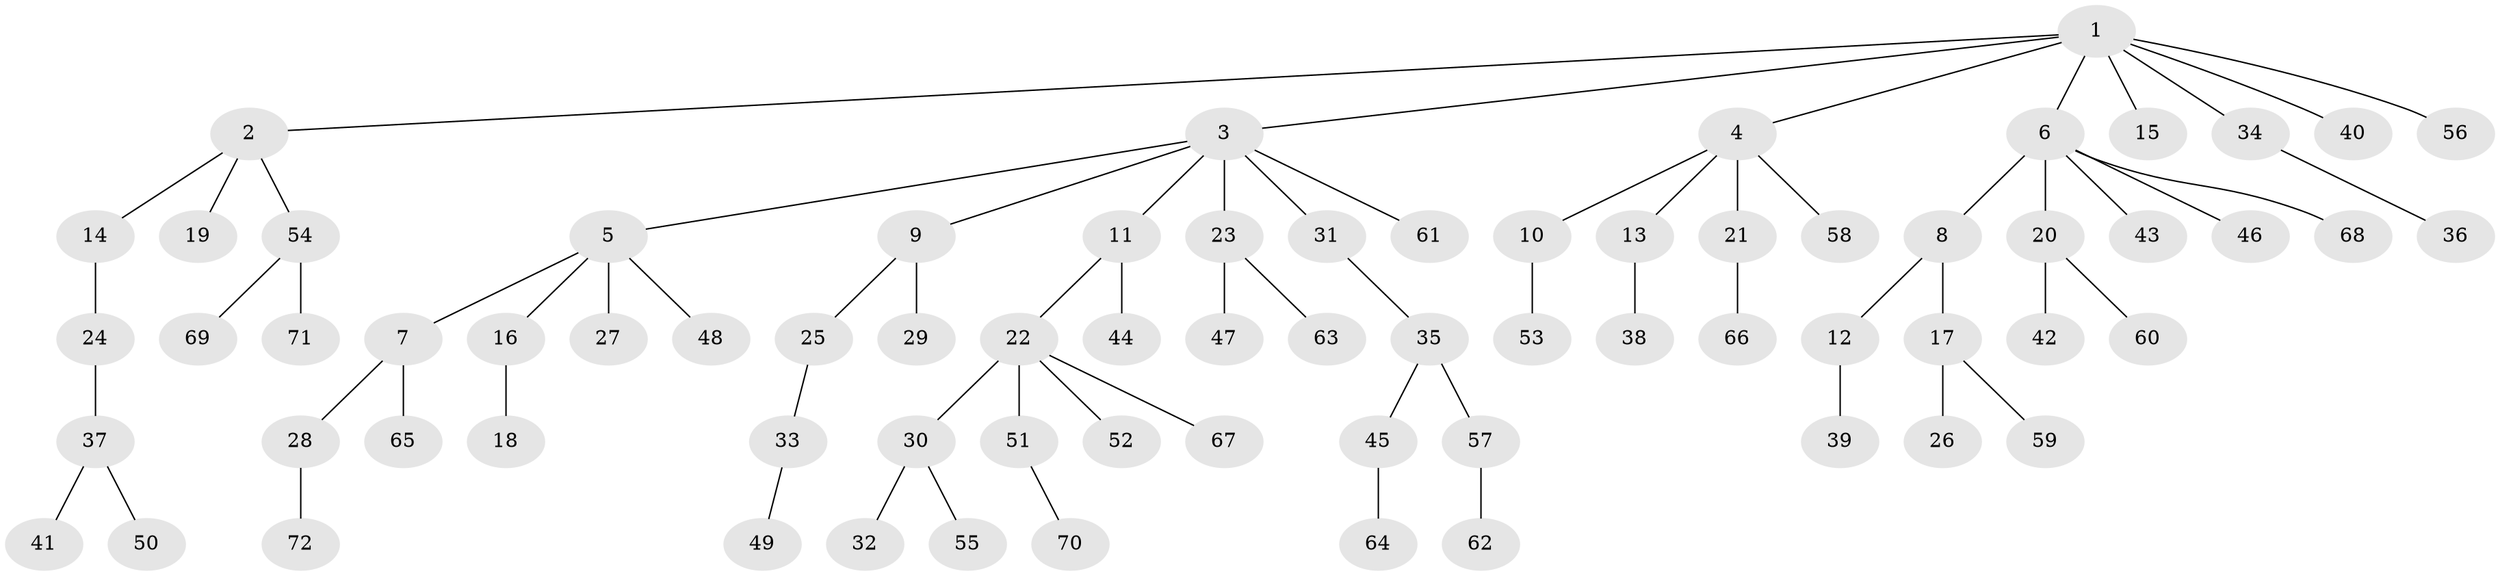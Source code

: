// coarse degree distribution, {7: 0.02040816326530612, 4: 0.04081632653061224, 8: 0.02040816326530612, 5: 0.04081632653061224, 2: 0.22448979591836735, 3: 0.04081632653061224, 1: 0.5918367346938775, 6: 0.02040816326530612}
// Generated by graph-tools (version 1.1) at 2025/42/03/06/25 10:42:03]
// undirected, 72 vertices, 71 edges
graph export_dot {
graph [start="1"]
  node [color=gray90,style=filled];
  1;
  2;
  3;
  4;
  5;
  6;
  7;
  8;
  9;
  10;
  11;
  12;
  13;
  14;
  15;
  16;
  17;
  18;
  19;
  20;
  21;
  22;
  23;
  24;
  25;
  26;
  27;
  28;
  29;
  30;
  31;
  32;
  33;
  34;
  35;
  36;
  37;
  38;
  39;
  40;
  41;
  42;
  43;
  44;
  45;
  46;
  47;
  48;
  49;
  50;
  51;
  52;
  53;
  54;
  55;
  56;
  57;
  58;
  59;
  60;
  61;
  62;
  63;
  64;
  65;
  66;
  67;
  68;
  69;
  70;
  71;
  72;
  1 -- 2;
  1 -- 3;
  1 -- 4;
  1 -- 6;
  1 -- 15;
  1 -- 34;
  1 -- 40;
  1 -- 56;
  2 -- 14;
  2 -- 19;
  2 -- 54;
  3 -- 5;
  3 -- 9;
  3 -- 11;
  3 -- 23;
  3 -- 31;
  3 -- 61;
  4 -- 10;
  4 -- 13;
  4 -- 21;
  4 -- 58;
  5 -- 7;
  5 -- 16;
  5 -- 27;
  5 -- 48;
  6 -- 8;
  6 -- 20;
  6 -- 43;
  6 -- 46;
  6 -- 68;
  7 -- 28;
  7 -- 65;
  8 -- 12;
  8 -- 17;
  9 -- 25;
  9 -- 29;
  10 -- 53;
  11 -- 22;
  11 -- 44;
  12 -- 39;
  13 -- 38;
  14 -- 24;
  16 -- 18;
  17 -- 26;
  17 -- 59;
  20 -- 42;
  20 -- 60;
  21 -- 66;
  22 -- 30;
  22 -- 51;
  22 -- 52;
  22 -- 67;
  23 -- 47;
  23 -- 63;
  24 -- 37;
  25 -- 33;
  28 -- 72;
  30 -- 32;
  30 -- 55;
  31 -- 35;
  33 -- 49;
  34 -- 36;
  35 -- 45;
  35 -- 57;
  37 -- 41;
  37 -- 50;
  45 -- 64;
  51 -- 70;
  54 -- 69;
  54 -- 71;
  57 -- 62;
}
